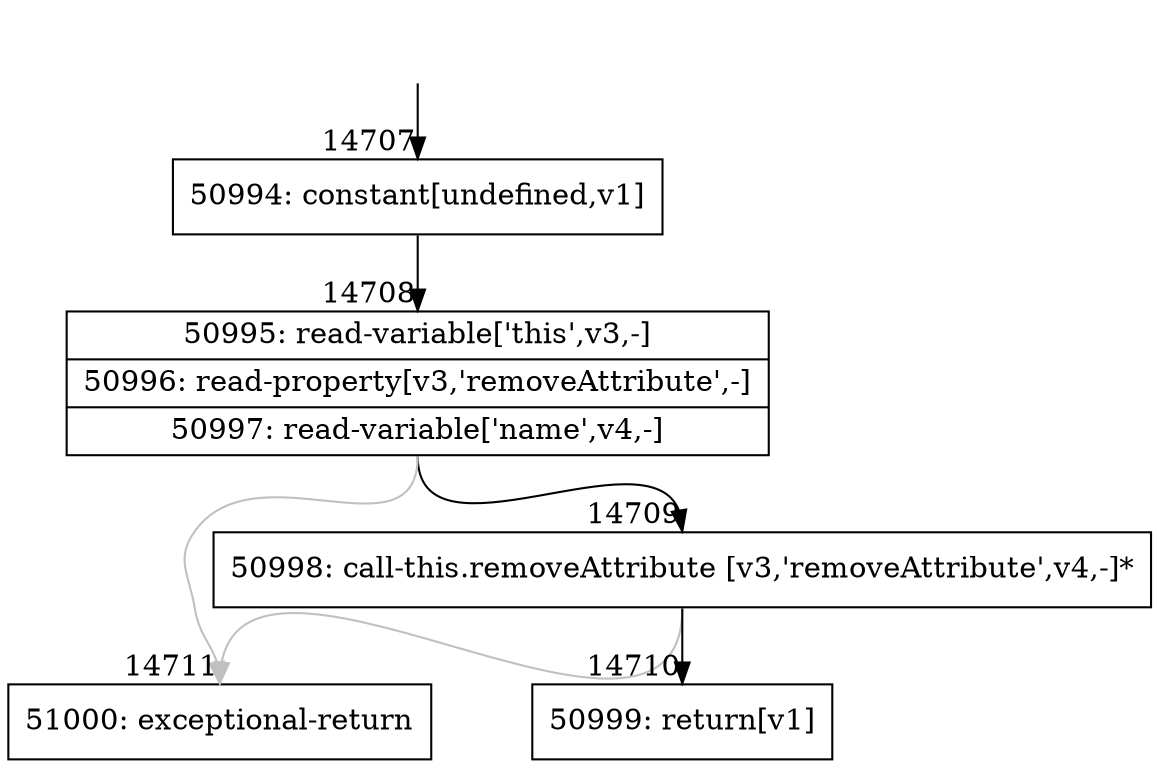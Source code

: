 digraph {
rankdir="TD"
BB_entry1366[shape=none,label=""];
BB_entry1366 -> BB14707 [tailport=s, headport=n, headlabel="    14707"]
BB14707 [shape=record label="{50994: constant[undefined,v1]}" ] 
BB14707 -> BB14708 [tailport=s, headport=n, headlabel="      14708"]
BB14708 [shape=record label="{50995: read-variable['this',v3,-]|50996: read-property[v3,'removeAttribute',-]|50997: read-variable['name',v4,-]}" ] 
BB14708 -> BB14709 [tailport=s, headport=n, headlabel="      14709"]
BB14708 -> BB14711 [tailport=s, headport=n, color=gray, headlabel="      14711"]
BB14709 [shape=record label="{50998: call-this.removeAttribute [v3,'removeAttribute',v4,-]*}" ] 
BB14709 -> BB14710 [tailport=s, headport=n, headlabel="      14710"]
BB14709 -> BB14711 [tailport=s, headport=n, color=gray]
BB14710 [shape=record label="{50999: return[v1]}" ] 
BB14711 [shape=record label="{51000: exceptional-return}" ] 
//#$~ 8709
}
